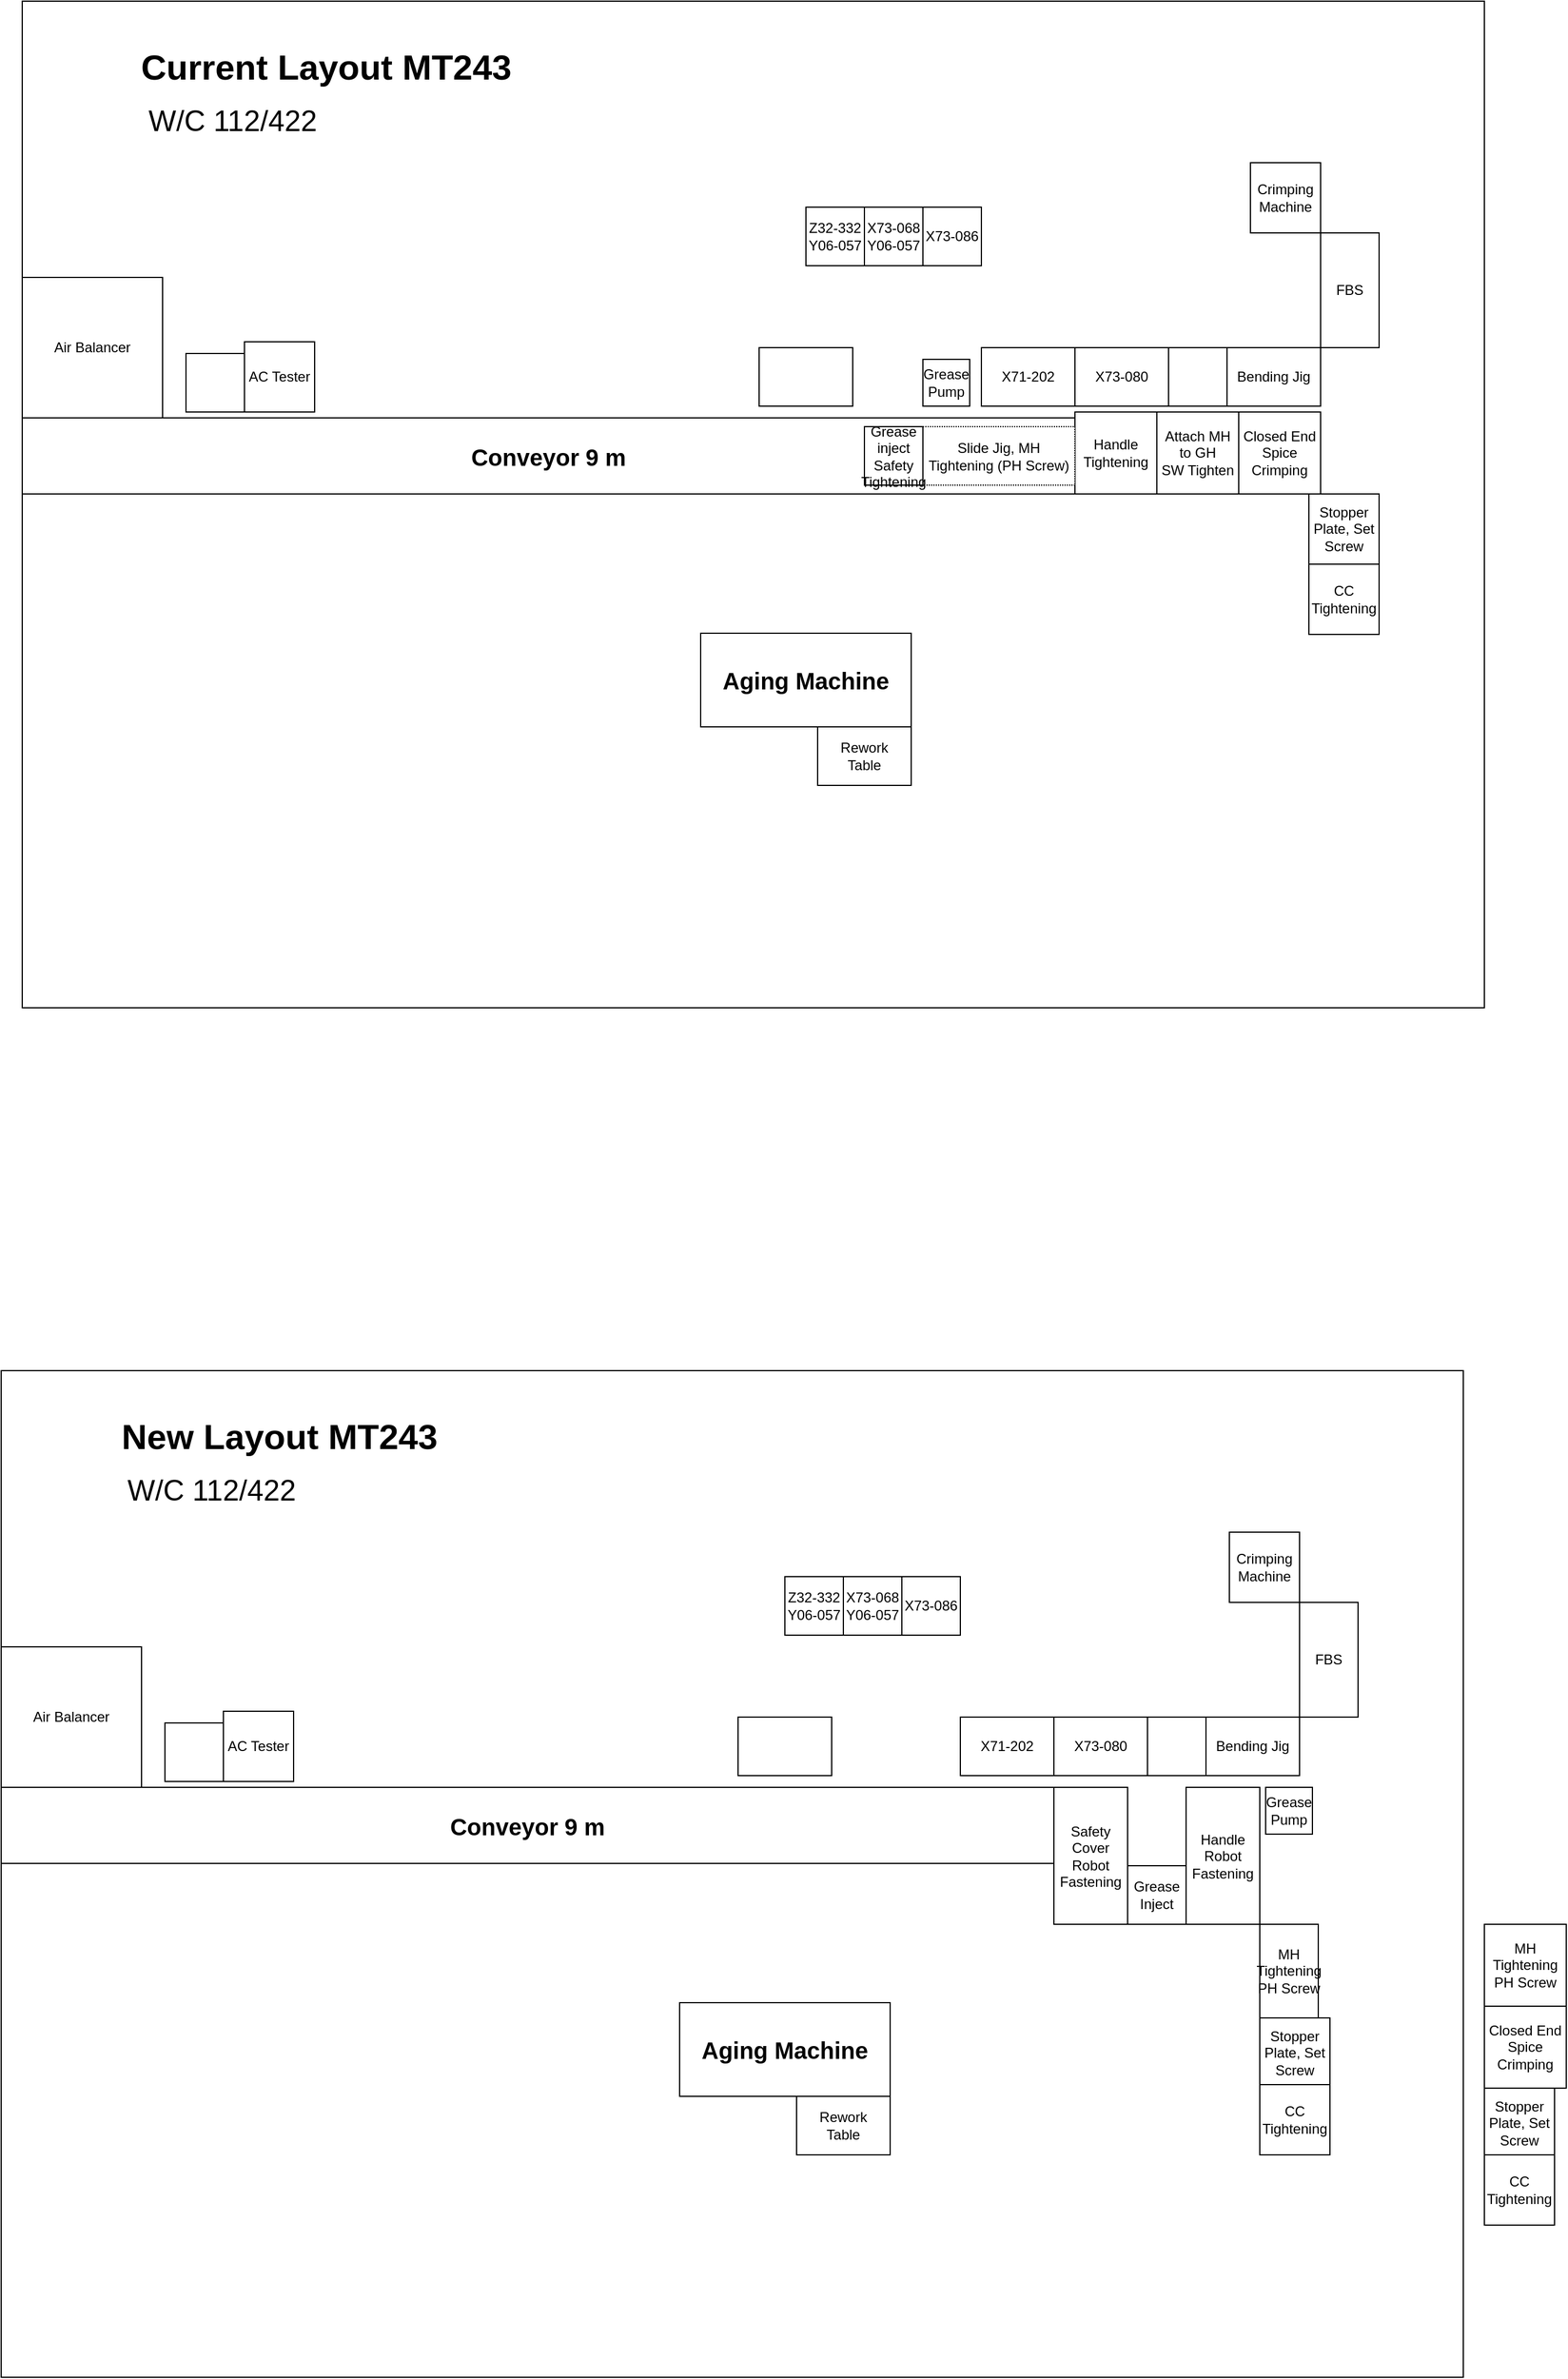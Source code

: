<mxfile version="13.4.2" type="github">
  <diagram id="wP9Wt2C_sTmRDWCd7HxM" name="Page-1">
    <mxGraphModel grid="1" dx="1736" dy="960" gridSize="10" guides="1" tooltips="1" connect="1" arrows="1" fold="1" page="1" pageScale="1" pageWidth="1654" pageHeight="1169" math="0" shadow="0">
      <root>
        <mxCell id="0" />
        <mxCell id="1" parent="0" />
        <mxCell id="Z4mGhJQoA359sYGt_ZBV-1" value="" parent="1" vertex="1" style="rounded=0;whiteSpace=wrap;html=1;">
          <mxGeometry as="geometry" height="860" width="1250" x="220" y="154" />
        </mxCell>
        <mxCell id="Z4mGhJQoA359sYGt_ZBV-2" value="&lt;b style=&quot;font-size: 20px&quot;&gt;&lt;font style=&quot;font-size: 20px&quot;&gt;Conveyor 9 m&lt;/font&gt;&lt;/b&gt;" parent="1" vertex="1" style="rounded=0;whiteSpace=wrap;html=1;">
          <mxGeometry as="geometry" height="65" width="900" x="220" y="510" />
        </mxCell>
        <mxCell id="Z4mGhJQoA359sYGt_ZBV-12" value="Handle Tightening" parent="1" vertex="1" style="rounded=0;whiteSpace=wrap;html=1;">
          <mxGeometry as="geometry" height="70" width="70" x="1120" y="505" />
        </mxCell>
        <mxCell id="Z4mGhJQoA359sYGt_ZBV-13" value="Attach MH to GH&lt;br&gt;SW Tighten" parent="1" vertex="1" style="rounded=0;whiteSpace=wrap;html=1;">
          <mxGeometry as="geometry" height="70" width="70" x="1190" y="505" />
        </mxCell>
        <mxCell id="Z4mGhJQoA359sYGt_ZBV-14" value="Closed End Spice Crimping" parent="1" vertex="1" style="rounded=0;whiteSpace=wrap;html=1;">
          <mxGeometry as="geometry" height="70" width="70" x="1260" y="505" />
        </mxCell>
        <mxCell id="Z4mGhJQoA359sYGt_ZBV-18" value="Stopper Plate, Set Screw" parent="1" vertex="1" style="rounded=0;whiteSpace=wrap;html=1;">
          <mxGeometry as="geometry" height="60" width="60" x="1320" y="575" />
        </mxCell>
        <mxCell id="Z4mGhJQoA359sYGt_ZBV-19" value="CC Tightening" parent="1" vertex="1" style="rounded=0;whiteSpace=wrap;html=1;">
          <mxGeometry as="geometry" height="60" width="60" x="1320" y="635" />
        </mxCell>
        <mxCell id="Z4mGhJQoA359sYGt_ZBV-20" value="&lt;b style=&quot;font-size: 30px&quot;&gt;&lt;font style=&quot;font-size: 30px&quot;&gt;Current Layout MT243&lt;/font&gt;&lt;/b&gt;" parent="1" vertex="1" style="text;html=1;strokeColor=none;fillColor=none;align=center;verticalAlign=middle;whiteSpace=wrap;rounded=0;">
          <mxGeometry as="geometry" height="60" width="460" x="250" y="180" />
        </mxCell>
        <mxCell id="Z4mGhJQoA359sYGt_ZBV-21" value="&lt;font style=&quot;font-size: 20px&quot;&gt;&lt;b&gt;Aging Machine&lt;/b&gt;&lt;/font&gt;" parent="1" vertex="1" style="rounded=0;whiteSpace=wrap;html=1;">
          <mxGeometry as="geometry" height="80" width="180" x="800" y="694" />
        </mxCell>
        <mxCell id="Z4mGhJQoA359sYGt_ZBV-22" value="&lt;font style=&quot;font-size: 25px&quot;&gt;W/C 112/422&lt;/font&gt;" parent="1" vertex="1" style="text;html=1;strokeColor=none;fillColor=none;align=center;verticalAlign=middle;whiteSpace=wrap;rounded=0;">
          <mxGeometry as="geometry" height="30" width="280" x="260" y="240" />
        </mxCell>
        <mxCell id="Z4mGhJQoA359sYGt_ZBV-26" value="X73-080" parent="1" vertex="1" style="rounded=0;whiteSpace=wrap;html=1;">
          <mxGeometry as="geometry" height="50" width="80" x="1120" y="450" />
        </mxCell>
        <mxCell id="Z4mGhJQoA359sYGt_ZBV-27" value="" parent="1" vertex="1" style="rounded=0;whiteSpace=wrap;html=1;">
          <mxGeometry as="geometry" height="50" width="50" x="1200" y="450" />
        </mxCell>
        <mxCell id="Z4mGhJQoA359sYGt_ZBV-28" value="Bending Jig" parent="1" vertex="1" style="rounded=0;whiteSpace=wrap;html=1;">
          <mxGeometry as="geometry" height="50" width="80" x="1250" y="450" />
        </mxCell>
        <mxCell id="Z4mGhJQoA359sYGt_ZBV-31" value="FBS" parent="1" vertex="1" style="rounded=0;whiteSpace=wrap;html=1;">
          <mxGeometry as="geometry" height="98" width="50" x="1330" y="352" />
        </mxCell>
        <mxCell id="Z4mGhJQoA359sYGt_ZBV-32" value="Crimping&lt;br&gt;Machine" parent="1" vertex="1" style="rounded=0;whiteSpace=wrap;html=1;">
          <mxGeometry as="geometry" height="60" width="60" x="1270" y="292" />
        </mxCell>
        <mxCell id="Z4mGhJQoA359sYGt_ZBV-33" value="X71-202" parent="1" vertex="1" style="rounded=0;whiteSpace=wrap;html=1;">
          <mxGeometry as="geometry" height="50" width="80" x="1040" y="450" />
        </mxCell>
        <mxCell id="Z4mGhJQoA359sYGt_ZBV-34" value="Grease Pump" parent="1" vertex="1" style="rounded=0;whiteSpace=wrap;html=1;">
          <mxGeometry as="geometry" height="40" width="40" x="990" y="460" />
        </mxCell>
        <mxCell id="Z4mGhJQoA359sYGt_ZBV-35" value="Rework&lt;br&gt;Table" parent="1" vertex="1" style="rounded=0;whiteSpace=wrap;html=1;">
          <mxGeometry as="geometry" height="50" width="80" x="900" y="774" />
        </mxCell>
        <mxCell id="Z4mGhJQoA359sYGt_ZBV-36" value="Air Balancer" parent="1" vertex="1" style="rounded=0;whiteSpace=wrap;html=1;">
          <mxGeometry as="geometry" height="120" width="120" x="220" y="390" />
        </mxCell>
        <mxCell id="Z4mGhJQoA359sYGt_ZBV-37" value="" parent="1" vertex="1" style="rounded=0;whiteSpace=wrap;html=1;">
          <mxGeometry as="geometry" height="50" width="50" x="360" y="455" />
        </mxCell>
        <mxCell id="Z4mGhJQoA359sYGt_ZBV-38" value="AC Tester" parent="1" vertex="1" style="rounded=0;whiteSpace=wrap;html=1;">
          <mxGeometry as="geometry" height="60" width="60" x="410" y="445" />
        </mxCell>
        <mxCell id="Z4mGhJQoA359sYGt_ZBV-39" value="X73-086" parent="1" vertex="1" style="rounded=0;whiteSpace=wrap;html=1;">
          <mxGeometry as="geometry" height="50" width="50" x="990" y="330" />
        </mxCell>
        <mxCell id="Z4mGhJQoA359sYGt_ZBV-40" value="X73-068&lt;br&gt;Y06-057" parent="1" vertex="1" style="rounded=0;whiteSpace=wrap;html=1;">
          <mxGeometry as="geometry" height="50" width="50" x="940" y="330" />
        </mxCell>
        <mxCell id="Z4mGhJQoA359sYGt_ZBV-41" value="Z32-332&lt;br&gt;Y06-057" parent="1" vertex="1" style="rounded=0;whiteSpace=wrap;html=1;">
          <mxGeometry as="geometry" height="50" width="50" x="890" y="330" />
        </mxCell>
        <mxCell id="Z4mGhJQoA359sYGt_ZBV-42" value="" parent="1" vertex="1" style="rounded=0;whiteSpace=wrap;html=1;">
          <mxGeometry as="geometry" height="50" width="80" x="850" y="450" />
        </mxCell>
        <mxCell id="Z4mGhJQoA359sYGt_ZBV-43" value="" parent="1" vertex="1" style="rounded=0;whiteSpace=wrap;html=1;">
          <mxGeometry as="geometry" height="860" width="1250" x="202" y="1324" />
        </mxCell>
        <mxCell id="Z4mGhJQoA359sYGt_ZBV-44" value="&lt;b style=&quot;font-size: 20px&quot;&gt;&lt;font style=&quot;font-size: 20px&quot;&gt;Conveyor 9 m&lt;/font&gt;&lt;/b&gt;" parent="1" vertex="1" style="rounded=0;whiteSpace=wrap;html=1;">
          <mxGeometry as="geometry" height="65" width="900" x="202" y="1680" />
        </mxCell>
        <mxCell id="Z4mGhJQoA359sYGt_ZBV-46" value="MH Tightening PH Screw" parent="1" vertex="1" style="rounded=0;whiteSpace=wrap;html=1;">
          <mxGeometry as="geometry" height="70" width="70" x="1470" y="1797" />
        </mxCell>
        <mxCell id="Z4mGhJQoA359sYGt_ZBV-47" value="Closed End Spice Crimping" parent="1" vertex="1" style="rounded=0;whiteSpace=wrap;html=1;">
          <mxGeometry as="geometry" height="70" width="70" x="1470" y="1867" />
        </mxCell>
        <mxCell id="Z4mGhJQoA359sYGt_ZBV-48" value="Stopper Plate, Set Screw" parent="1" vertex="1" style="rounded=0;whiteSpace=wrap;html=1;">
          <mxGeometry as="geometry" height="60" width="60" x="1470" y="1937" />
        </mxCell>
        <mxCell id="Z4mGhJQoA359sYGt_ZBV-49" value="CC Tightening" parent="1" vertex="1" style="rounded=0;whiteSpace=wrap;html=1;">
          <mxGeometry as="geometry" height="60" width="60" x="1470" y="1994" />
        </mxCell>
        <mxCell id="Z4mGhJQoA359sYGt_ZBV-50" value="&lt;b style=&quot;font-size: 30px&quot;&gt;&lt;font style=&quot;font-size: 30px&quot;&gt;New Layout MT243&lt;/font&gt;&lt;/b&gt;" parent="1" vertex="1" style="text;html=1;strokeColor=none;fillColor=none;align=center;verticalAlign=middle;whiteSpace=wrap;rounded=0;">
          <mxGeometry as="geometry" height="60" width="460" x="210" y="1350" />
        </mxCell>
        <mxCell id="Z4mGhJQoA359sYGt_ZBV-51" value="&lt;font style=&quot;font-size: 20px&quot;&gt;&lt;b&gt;Aging Machine&lt;/b&gt;&lt;/font&gt;" parent="1" vertex="1" style="rounded=0;whiteSpace=wrap;html=1;">
          <mxGeometry as="geometry" height="80" width="180" x="782" y="1864" />
        </mxCell>
        <mxCell id="Z4mGhJQoA359sYGt_ZBV-52" value="&lt;font style=&quot;font-size: 25px&quot;&gt;W/C 112/422&lt;/font&gt;" parent="1" vertex="1" style="text;html=1;strokeColor=none;fillColor=none;align=center;verticalAlign=middle;whiteSpace=wrap;rounded=0;">
          <mxGeometry as="geometry" height="30" width="280" x="242" y="1410" />
        </mxCell>
        <mxCell id="Z4mGhJQoA359sYGt_ZBV-53" value="X73-080" parent="1" vertex="1" style="rounded=0;whiteSpace=wrap;html=1;">
          <mxGeometry as="geometry" height="50" width="80" x="1102" y="1620" />
        </mxCell>
        <mxCell id="Z4mGhJQoA359sYGt_ZBV-54" value="" parent="1" vertex="1" style="rounded=0;whiteSpace=wrap;html=1;">
          <mxGeometry as="geometry" height="50" width="50" x="1182" y="1620" />
        </mxCell>
        <mxCell id="Z4mGhJQoA359sYGt_ZBV-55" value="Bending Jig" parent="1" vertex="1" style="rounded=0;whiteSpace=wrap;html=1;">
          <mxGeometry as="geometry" height="50" width="80" x="1232" y="1620" />
        </mxCell>
        <mxCell id="Z4mGhJQoA359sYGt_ZBV-56" value="FBS" parent="1" vertex="1" style="rounded=0;whiteSpace=wrap;html=1;">
          <mxGeometry as="geometry" height="98" width="50" x="1312" y="1522" />
        </mxCell>
        <mxCell id="Z4mGhJQoA359sYGt_ZBV-57" value="Crimping&lt;br&gt;Machine" parent="1" vertex="1" style="rounded=0;whiteSpace=wrap;html=1;">
          <mxGeometry as="geometry" height="60" width="60" x="1252" y="1462" />
        </mxCell>
        <mxCell id="Z4mGhJQoA359sYGt_ZBV-58" value="X71-202" parent="1" vertex="1" style="rounded=0;whiteSpace=wrap;html=1;">
          <mxGeometry as="geometry" height="50" width="80" x="1022" y="1620" />
        </mxCell>
        <mxCell id="Z4mGhJQoA359sYGt_ZBV-59" value="Grease Pump" parent="1" vertex="1" style="rounded=0;whiteSpace=wrap;html=1;">
          <mxGeometry as="geometry" height="40" width="40" x="1283" y="1680" />
        </mxCell>
        <mxCell id="Z4mGhJQoA359sYGt_ZBV-60" value="Rework&lt;br&gt;Table" parent="1" vertex="1" style="rounded=0;whiteSpace=wrap;html=1;">
          <mxGeometry as="geometry" height="50" width="80" x="882" y="1944" />
        </mxCell>
        <mxCell id="Z4mGhJQoA359sYGt_ZBV-61" value="Air Balancer" parent="1" vertex="1" style="rounded=0;whiteSpace=wrap;html=1;">
          <mxGeometry as="geometry" height="120" width="120" x="202" y="1560" />
        </mxCell>
        <mxCell id="Z4mGhJQoA359sYGt_ZBV-62" value="" parent="1" vertex="1" style="rounded=0;whiteSpace=wrap;html=1;">
          <mxGeometry as="geometry" height="50" width="50" x="342" y="1625" />
        </mxCell>
        <mxCell id="Z4mGhJQoA359sYGt_ZBV-63" value="AC Tester" parent="1" vertex="1" style="rounded=0;whiteSpace=wrap;html=1;">
          <mxGeometry as="geometry" height="60" width="60" x="392" y="1615" />
        </mxCell>
        <mxCell id="Z4mGhJQoA359sYGt_ZBV-64" value="X73-086" parent="1" vertex="1" style="rounded=0;whiteSpace=wrap;html=1;">
          <mxGeometry as="geometry" height="50" width="50" x="972" y="1500" />
        </mxCell>
        <mxCell id="Z4mGhJQoA359sYGt_ZBV-65" value="X73-068&lt;br&gt;Y06-057" parent="1" vertex="1" style="rounded=0;whiteSpace=wrap;html=1;">
          <mxGeometry as="geometry" height="50" width="50" x="922" y="1500" />
        </mxCell>
        <mxCell id="Z4mGhJQoA359sYGt_ZBV-66" value="Z32-332&lt;br&gt;Y06-057" parent="1" vertex="1" style="rounded=0;whiteSpace=wrap;html=1;">
          <mxGeometry as="geometry" height="50" width="50" x="872" y="1500" />
        </mxCell>
        <mxCell id="Z4mGhJQoA359sYGt_ZBV-67" value="" parent="1" vertex="1" style="rounded=0;whiteSpace=wrap;html=1;">
          <mxGeometry as="geometry" height="50" width="80" x="832" y="1620" />
        </mxCell>
        <mxCell id="Z4mGhJQoA359sYGt_ZBV-68" value="Slide Jig, MH Tightening (PH Screw)" parent="1" vertex="1" style="rounded=0;whiteSpace=wrap;html=1;dashed=1;dashPattern=1 1;">
          <mxGeometry as="geometry" height="50" width="130" x="990" y="517.5" />
        </mxCell>
        <mxCell id="Z4mGhJQoA359sYGt_ZBV-69" value="Grease inject&lt;br&gt;Safety Tightening" parent="1" vertex="1" style="rounded=0;whiteSpace=wrap;html=1;">
          <mxGeometry as="geometry" height="50" width="50" x="940" y="517.5" />
        </mxCell>
        <mxCell id="Z4mGhJQoA359sYGt_ZBV-70" value="Safety Cover Robot Fastening" parent="1" vertex="1" style="rounded=0;whiteSpace=wrap;html=1;">
          <mxGeometry as="geometry" height="117" width="63" x="1102" y="1680" />
        </mxCell>
        <mxCell id="Z4mGhJQoA359sYGt_ZBV-71" value="Handle Robot Fastening" parent="1" vertex="1" style="rounded=0;whiteSpace=wrap;html=1;">
          <mxGeometry as="geometry" height="117" width="63" x="1215" y="1680" />
        </mxCell>
        <mxCell id="Z4mGhJQoA359sYGt_ZBV-73" value="Grease Inject" parent="1" vertex="1" style="rounded=0;whiteSpace=wrap;html=1;">
          <mxGeometry as="geometry" height="50" width="50" x="1165" y="1747" />
        </mxCell>
        <mxCell id="Z4mGhJQoA359sYGt_ZBV-74" value="MH Tightening PH Screw" parent="1" vertex="1" style="rounded=0;whiteSpace=wrap;html=1;">
          <mxGeometry as="geometry" height="80" width="50" x="1278" y="1797" />
        </mxCell>
        <mxCell id="Z4mGhJQoA359sYGt_ZBV-75" value="Stopper Plate, Set Screw" parent="1" vertex="1" style="rounded=0;whiteSpace=wrap;html=1;">
          <mxGeometry as="geometry" height="60" width="60" x="1278" y="1877" />
        </mxCell>
        <mxCell id="Z4mGhJQoA359sYGt_ZBV-76" value="CC Tightening" parent="1" vertex="1" style="rounded=0;whiteSpace=wrap;html=1;">
          <mxGeometry as="geometry" height="60" width="60" x="1278" y="1934" />
        </mxCell>
      </root>
    </mxGraphModel>
  </diagram>
</mxfile>
